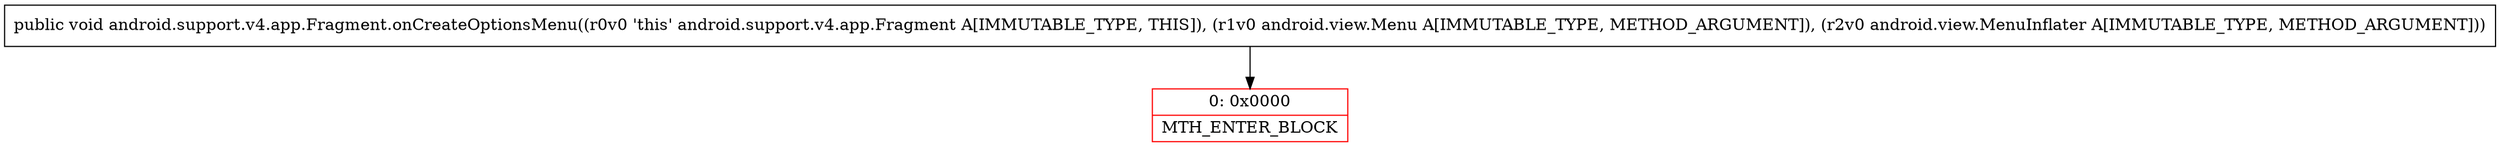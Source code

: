 digraph "CFG forandroid.support.v4.app.Fragment.onCreateOptionsMenu(Landroid\/view\/Menu;Landroid\/view\/MenuInflater;)V" {
subgraph cluster_Region_835629578 {
label = "R(0)";
node [shape=record,color=blue];
}
Node_0 [shape=record,color=red,label="{0\:\ 0x0000|MTH_ENTER_BLOCK\l}"];
MethodNode[shape=record,label="{public void android.support.v4.app.Fragment.onCreateOptionsMenu((r0v0 'this' android.support.v4.app.Fragment A[IMMUTABLE_TYPE, THIS]), (r1v0 android.view.Menu A[IMMUTABLE_TYPE, METHOD_ARGUMENT]), (r2v0 android.view.MenuInflater A[IMMUTABLE_TYPE, METHOD_ARGUMENT])) }"];
MethodNode -> Node_0;
}

